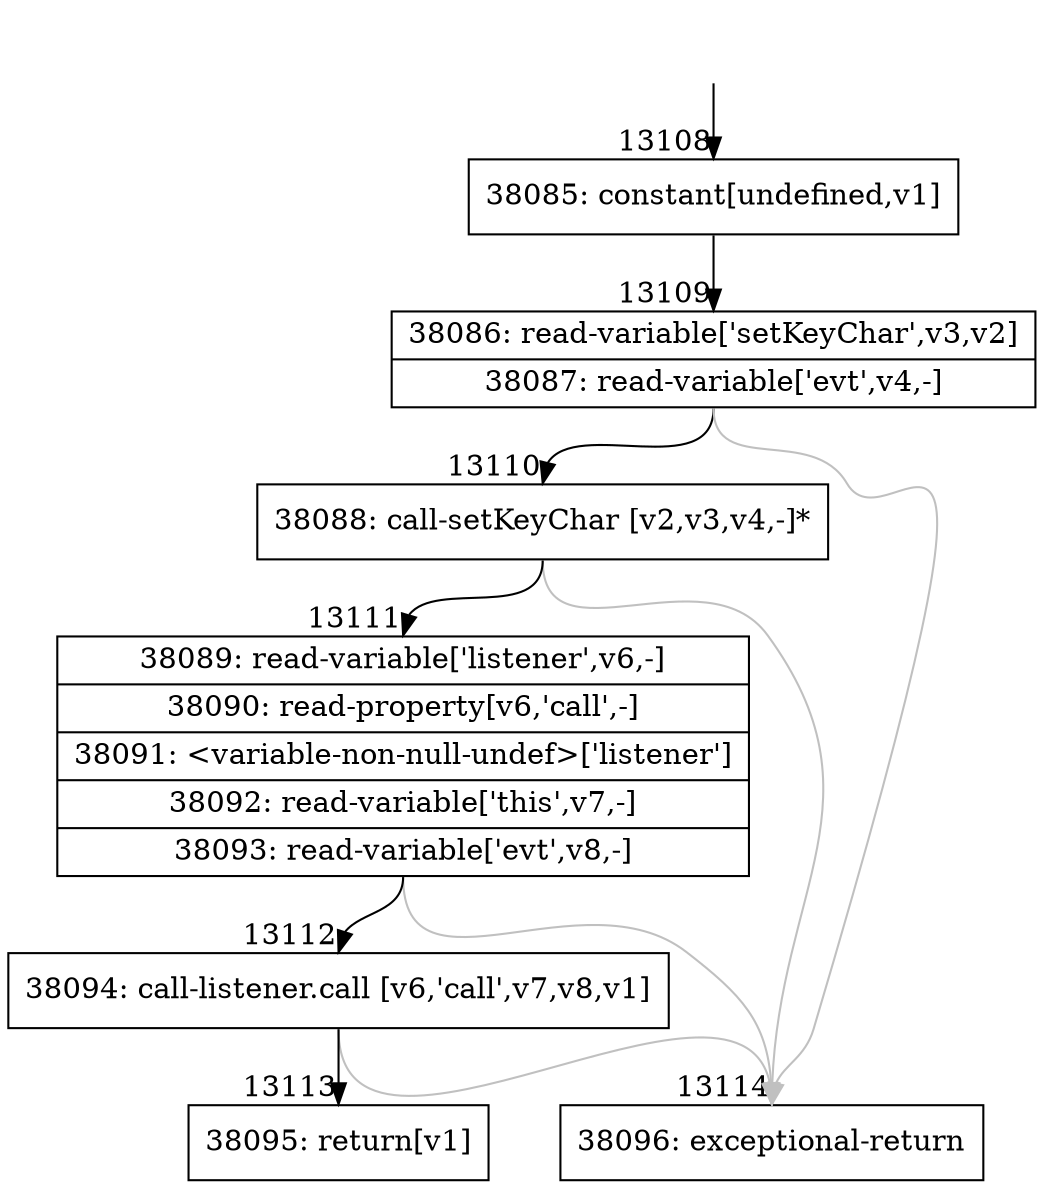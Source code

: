 digraph {
rankdir="TD"
BB_entry963[shape=none,label=""];
BB_entry963 -> BB13108 [tailport=s, headport=n, headlabel="    13108"]
BB13108 [shape=record label="{38085: constant[undefined,v1]}" ] 
BB13108 -> BB13109 [tailport=s, headport=n, headlabel="      13109"]
BB13109 [shape=record label="{38086: read-variable['setKeyChar',v3,v2]|38087: read-variable['evt',v4,-]}" ] 
BB13109 -> BB13110 [tailport=s, headport=n, headlabel="      13110"]
BB13109 -> BB13114 [tailport=s, headport=n, color=gray, headlabel="      13114"]
BB13110 [shape=record label="{38088: call-setKeyChar [v2,v3,v4,-]*}" ] 
BB13110 -> BB13111 [tailport=s, headport=n, headlabel="      13111"]
BB13110 -> BB13114 [tailport=s, headport=n, color=gray]
BB13111 [shape=record label="{38089: read-variable['listener',v6,-]|38090: read-property[v6,'call',-]|38091: \<variable-non-null-undef\>['listener']|38092: read-variable['this',v7,-]|38093: read-variable['evt',v8,-]}" ] 
BB13111 -> BB13112 [tailport=s, headport=n, headlabel="      13112"]
BB13111 -> BB13114 [tailport=s, headport=n, color=gray]
BB13112 [shape=record label="{38094: call-listener.call [v6,'call',v7,v8,v1]}" ] 
BB13112 -> BB13113 [tailport=s, headport=n, headlabel="      13113"]
BB13112 -> BB13114 [tailport=s, headport=n, color=gray]
BB13113 [shape=record label="{38095: return[v1]}" ] 
BB13114 [shape=record label="{38096: exceptional-return}" ] 
//#$~ 18318
}
